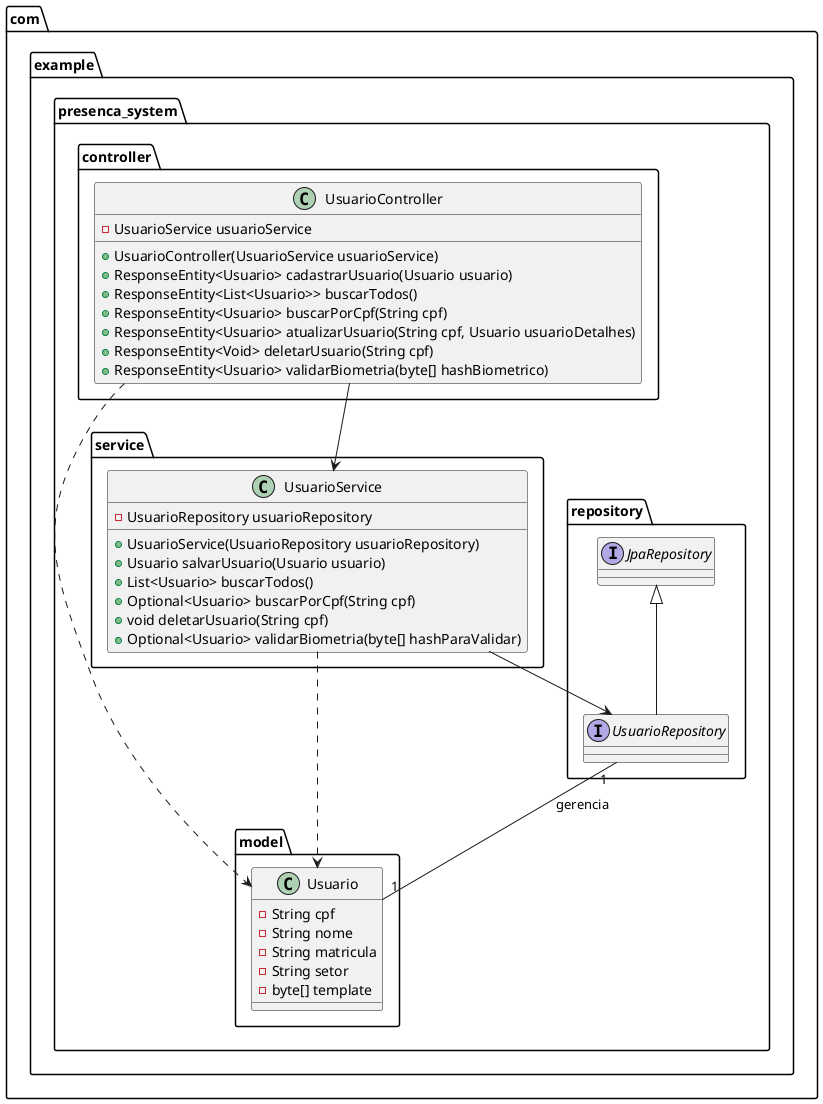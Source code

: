 @startuml

package com.example.presenca_system.model {
    class Usuario {
        - String cpf
        - String nome
        - String matricula
        - String setor
        - byte[] template
    }
}

package com.example.presenca_system.repository {
    interface UsuarioRepository extends JpaRepository<Usuario, String> {
    }
}

package com.example.presenca_system.service {
    class UsuarioService {
        - UsuarioRepository usuarioRepository
        + UsuarioService(UsuarioRepository usuarioRepository)
        + Usuario salvarUsuario(Usuario usuario)
        + List<Usuario> buscarTodos()
        + Optional<Usuario> buscarPorCpf(String cpf)
        + void deletarUsuario(String cpf)
        + Optional<Usuario> validarBiometria(byte[] hashParaValidar)
    }
}

package com.example.presenca_system.controller {
    class UsuarioController {
        - UsuarioService usuarioService
        + UsuarioController(UsuarioService usuarioService)
        + ResponseEntity<Usuario> cadastrarUsuario(Usuario usuario)
        + ResponseEntity<List<Usuario>> buscarTodos()
        + ResponseEntity<Usuario> buscarPorCpf(String cpf)
        + ResponseEntity<Usuario> atualizarUsuario(String cpf, Usuario usuarioDetalhes)
        + ResponseEntity<Void> deletarUsuario(String cpf)
        + ResponseEntity<Usuario> validarBiometria(byte[] hashBiometrico)
    }
}

' Relacionamentos
UsuarioController --> UsuarioService
UsuarioService --> UsuarioRepository
UsuarioController ..> Usuario

UsuarioRepository "1" -- "1" Usuario : "gerencia"
UsuarioService ..> Usuario

@enduml